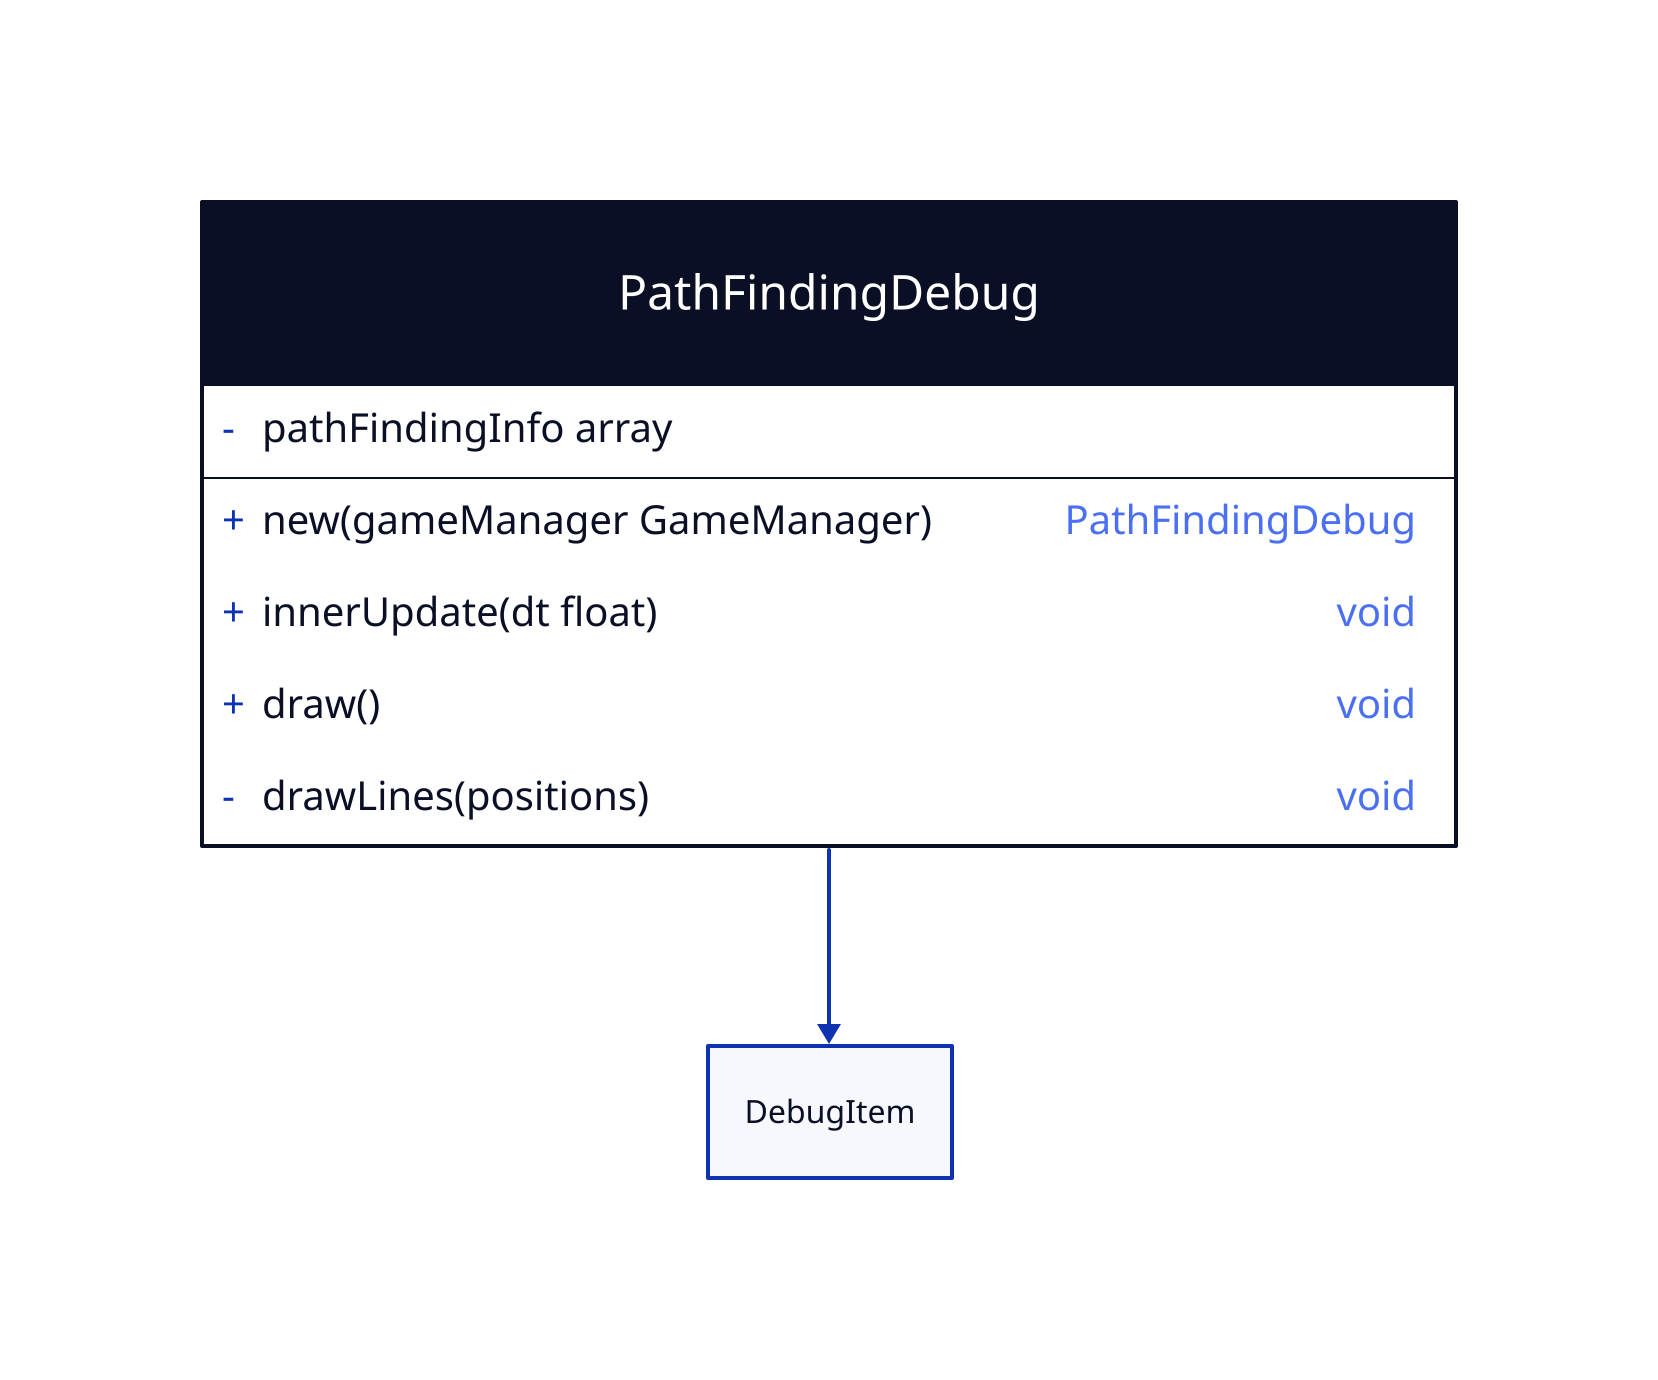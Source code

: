 PathFindingDebug: {
  shape: class

  +new(gameManager GameManager): PathFindingDebug
  -pathFindingInfo array

  +innerUpdate(dt float): void

  +draw(): void
  -drawLines(positions): void
}
PathFindingDebug -> DebugItem
